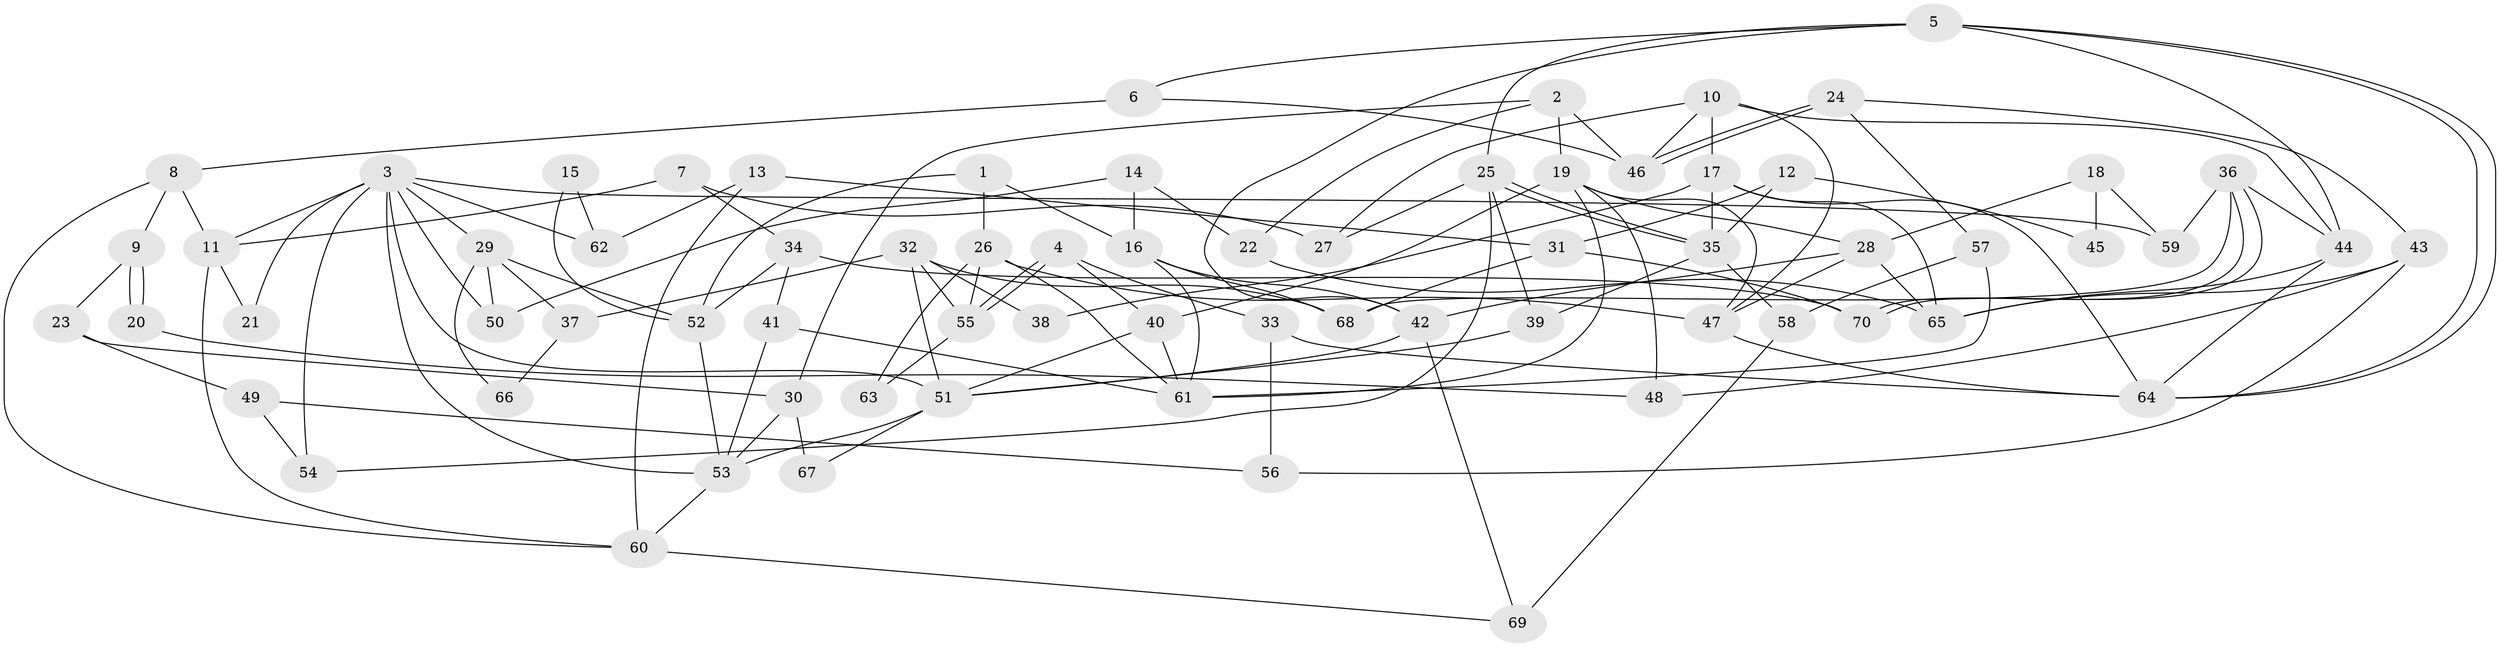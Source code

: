 // coarse degree distribution, {6: 0.12195121951219512, 8: 0.12195121951219512, 10: 0.024390243902439025, 4: 0.2682926829268293, 5: 0.21951219512195122, 2: 0.07317073170731707, 7: 0.04878048780487805, 3: 0.12195121951219512}
// Generated by graph-tools (version 1.1) at 2025/52/02/27/25 19:52:09]
// undirected, 70 vertices, 140 edges
graph export_dot {
graph [start="1"]
  node [color=gray90,style=filled];
  1;
  2;
  3;
  4;
  5;
  6;
  7;
  8;
  9;
  10;
  11;
  12;
  13;
  14;
  15;
  16;
  17;
  18;
  19;
  20;
  21;
  22;
  23;
  24;
  25;
  26;
  27;
  28;
  29;
  30;
  31;
  32;
  33;
  34;
  35;
  36;
  37;
  38;
  39;
  40;
  41;
  42;
  43;
  44;
  45;
  46;
  47;
  48;
  49;
  50;
  51;
  52;
  53;
  54;
  55;
  56;
  57;
  58;
  59;
  60;
  61;
  62;
  63;
  64;
  65;
  66;
  67;
  68;
  69;
  70;
  1 -- 16;
  1 -- 52;
  1 -- 26;
  2 -- 46;
  2 -- 19;
  2 -- 22;
  2 -- 30;
  3 -- 29;
  3 -- 53;
  3 -- 11;
  3 -- 21;
  3 -- 50;
  3 -- 51;
  3 -- 54;
  3 -- 59;
  3 -- 62;
  4 -- 40;
  4 -- 55;
  4 -- 55;
  4 -- 33;
  5 -- 64;
  5 -- 64;
  5 -- 44;
  5 -- 6;
  5 -- 25;
  5 -- 42;
  6 -- 46;
  6 -- 8;
  7 -- 27;
  7 -- 11;
  7 -- 34;
  8 -- 11;
  8 -- 9;
  8 -- 60;
  9 -- 20;
  9 -- 20;
  9 -- 23;
  10 -- 47;
  10 -- 44;
  10 -- 17;
  10 -- 27;
  10 -- 46;
  11 -- 60;
  11 -- 21;
  12 -- 35;
  12 -- 31;
  12 -- 45;
  13 -- 60;
  13 -- 31;
  13 -- 62;
  14 -- 22;
  14 -- 16;
  14 -- 50;
  15 -- 52;
  15 -- 62;
  16 -- 61;
  16 -- 42;
  16 -- 68;
  17 -- 64;
  17 -- 35;
  17 -- 38;
  17 -- 65;
  18 -- 28;
  18 -- 59;
  18 -- 45;
  19 -- 40;
  19 -- 47;
  19 -- 28;
  19 -- 48;
  19 -- 61;
  20 -- 48;
  22 -- 65;
  23 -- 30;
  23 -- 49;
  24 -- 46;
  24 -- 46;
  24 -- 43;
  24 -- 57;
  25 -- 35;
  25 -- 35;
  25 -- 27;
  25 -- 39;
  25 -- 54;
  26 -- 47;
  26 -- 55;
  26 -- 61;
  26 -- 63;
  28 -- 42;
  28 -- 47;
  28 -- 65;
  29 -- 50;
  29 -- 52;
  29 -- 37;
  29 -- 66;
  30 -- 53;
  30 -- 67;
  31 -- 70;
  31 -- 68;
  32 -- 55;
  32 -- 51;
  32 -- 37;
  32 -- 38;
  32 -- 68;
  33 -- 64;
  33 -- 56;
  34 -- 41;
  34 -- 52;
  34 -- 70;
  35 -- 39;
  35 -- 58;
  36 -- 68;
  36 -- 70;
  36 -- 70;
  36 -- 44;
  36 -- 59;
  37 -- 66;
  39 -- 51;
  40 -- 51;
  40 -- 61;
  41 -- 61;
  41 -- 53;
  42 -- 51;
  42 -- 69;
  43 -- 65;
  43 -- 56;
  43 -- 48;
  44 -- 65;
  44 -- 64;
  47 -- 64;
  49 -- 54;
  49 -- 56;
  51 -- 53;
  51 -- 67;
  52 -- 53;
  53 -- 60;
  55 -- 63;
  57 -- 61;
  57 -- 58;
  58 -- 69;
  60 -- 69;
}
